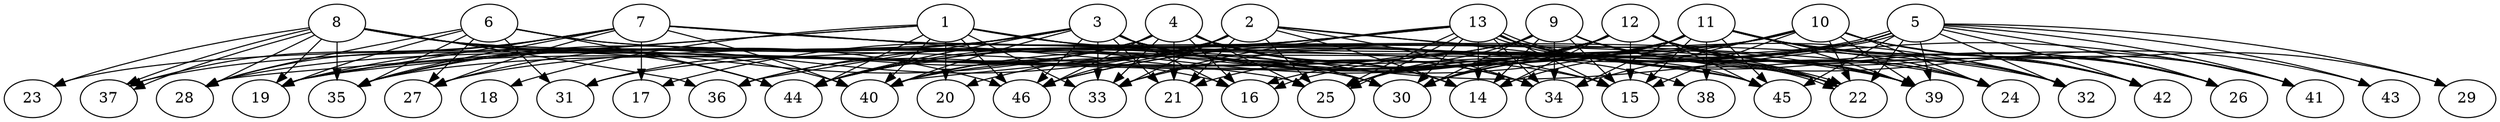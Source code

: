 // DAG (tier=3-complex, mode=data, n=46, ccr=0.516, fat=0.864, density=0.646, regular=0.316, jump=0.298, mindata=4194304, maxdata=33554432)
// DAG automatically generated by daggen at Sun Aug 24 16:33:35 2025
// /home/ermia/Project/Environments/daggen/bin/daggen --dot --ccr 0.516 --fat 0.864 --regular 0.316 --density 0.646 --jump 0.298 --mindata 4194304 --maxdata 33554432 -n 46 
digraph G {
  1 [size="17776788564885548", alpha="0.13", expect_size="8888394282442774"]
  1 -> 15 [size ="663118464155648"]
  1 -> 18 [size ="663118464155648"]
  1 -> 19 [size ="663118464155648"]
  1 -> 20 [size ="663118464155648"]
  1 -> 22 [size ="663118464155648"]
  1 -> 28 [size ="663118464155648"]
  1 -> 30 [size ="663118464155648"]
  1 -> 33 [size ="663118464155648"]
  1 -> 40 [size ="663118464155648"]
  1 -> 44 [size ="663118464155648"]
  1 -> 46 [size ="663118464155648"]
  2 [size="1880119005597975707648", alpha="0.14", expect_size="940059502798987853824"]
  2 -> 14 [size ="1218653424975872"]
  2 -> 21 [size ="1218653424975872"]
  2 -> 25 [size ="1218653424975872"]
  2 -> 32 [size ="1218653424975872"]
  2 -> 33 [size ="1218653424975872"]
  2 -> 34 [size ="1218653424975872"]
  2 -> 35 [size ="1218653424975872"]
  2 -> 36 [size ="1218653424975872"]
  2 -> 40 [size ="1218653424975872"]
  2 -> 45 [size ="1218653424975872"]
  2 -> 46 [size ="1218653424975872"]
  3 [size="68093663296357704", alpha="0.04", expect_size="34046831648178852"]
  3 -> 14 [size ="6321297642487808"]
  3 -> 16 [size ="6321297642487808"]
  3 -> 21 [size ="6321297642487808"]
  3 -> 22 [size ="6321297642487808"]
  3 -> 23 [size ="6321297642487808"]
  3 -> 27 [size ="6321297642487808"]
  3 -> 30 [size ="6321297642487808"]
  3 -> 33 [size ="6321297642487808"]
  3 -> 34 [size ="6321297642487808"]
  3 -> 35 [size ="6321297642487808"]
  3 -> 36 [size ="6321297642487808"]
  3 -> 39 [size ="6321297642487808"]
  3 -> 40 [size ="6321297642487808"]
  3 -> 44 [size ="6321297642487808"]
  3 -> 46 [size ="6321297642487808"]
  4 [size="1328296629245009408", alpha="0.12", expect_size="664148314622504704"]
  4 -> 14 [size ="540770280931328"]
  4 -> 16 [size ="540770280931328"]
  4 -> 19 [size ="540770280931328"]
  4 -> 21 [size ="540770280931328"]
  4 -> 25 [size ="540770280931328"]
  4 -> 31 [size ="540770280931328"]
  4 -> 33 [size ="540770280931328"]
  4 -> 34 [size ="540770280931328"]
  4 -> 38 [size ="540770280931328"]
  4 -> 41 [size ="540770280931328"]
  4 -> 44 [size ="540770280931328"]
  4 -> 46 [size ="540770280931328"]
  5 [size="36052330643272440479744", alpha="0.00", expect_size="18026165321636220239872"]
  5 -> 16 [size ="8730629340397568"]
  5 -> 16 [size ="8730629340397568"]
  5 -> 22 [size ="8730629340397568"]
  5 -> 26 [size ="8730629340397568"]
  5 -> 29 [size ="8730629340397568"]
  5 -> 30 [size ="8730629340397568"]
  5 -> 32 [size ="8730629340397568"]
  5 -> 39 [size ="8730629340397568"]
  5 -> 40 [size ="8730629340397568"]
  5 -> 41 [size ="8730629340397568"]
  5 -> 42 [size ="8730629340397568"]
  5 -> 43 [size ="8730629340397568"]
  5 -> 45 [size ="8730629340397568"]
  5 -> 46 [size ="8730629340397568"]
  6 [size="32136661558911783927808", alpha="0.06", expect_size="16068330779455891963904"]
  6 -> 15 [size ="8086436112760832"]
  6 -> 19 [size ="8086436112760832"]
  6 -> 27 [size ="8086436112760832"]
  6 -> 28 [size ="8086436112760832"]
  6 -> 31 [size ="8086436112760832"]
  6 -> 35 [size ="8086436112760832"]
  6 -> 39 [size ="8086436112760832"]
  6 -> 44 [size ="8086436112760832"]
  7 [size="88365645852706304", alpha="0.09", expect_size="44182822926353152"]
  7 -> 17 [size ="1489891682680832"]
  7 -> 19 [size ="1489891682680832"]
  7 -> 24 [size ="1489891682680832"]
  7 -> 25 [size ="1489891682680832"]
  7 -> 27 [size ="1489891682680832"]
  7 -> 28 [size ="1489891682680832"]
  7 -> 32 [size ="1489891682680832"]
  7 -> 35 [size ="1489891682680832"]
  7 -> 37 [size ="1489891682680832"]
  7 -> 40 [size ="1489891682680832"]
  7 -> 45 [size ="1489891682680832"]
  8 [size="14458535228638168", alpha="0.09", expect_size="7229267614319084"]
  8 -> 16 [size ="1175366194429952"]
  8 -> 19 [size ="1175366194429952"]
  8 -> 23 [size ="1175366194429952"]
  8 -> 28 [size ="1175366194429952"]
  8 -> 30 [size ="1175366194429952"]
  8 -> 35 [size ="1175366194429952"]
  8 -> 36 [size ="1175366194429952"]
  8 -> 37 [size ="1175366194429952"]
  8 -> 37 [size ="1175366194429952"]
  8 -> 40 [size ="1175366194429952"]
  8 -> 44 [size ="1175366194429952"]
  8 -> 46 [size ="1175366194429952"]
  9 [size="6459153411133663232", alpha="0.14", expect_size="3229576705566831616"]
  9 -> 14 [size ="2127932562604032"]
  9 -> 15 [size ="2127932562604032"]
  9 -> 19 [size ="2127932562604032"]
  9 -> 22 [size ="2127932562604032"]
  9 -> 24 [size ="2127932562604032"]
  9 -> 25 [size ="2127932562604032"]
  9 -> 30 [size ="2127932562604032"]
  9 -> 34 [size ="2127932562604032"]
  9 -> 35 [size ="2127932562604032"]
  9 -> 39 [size ="2127932562604032"]
  9 -> 43 [size ="2127932562604032"]
  10 [size="7079076123670782976", alpha="0.09", expect_size="3539538061835391488"]
  10 -> 14 [size ="4415605956411392"]
  10 -> 15 [size ="4415605956411392"]
  10 -> 22 [size ="4415605956411392"]
  10 -> 24 [size ="4415605956411392"]
  10 -> 26 [size ="4415605956411392"]
  10 -> 27 [size ="4415605956411392"]
  10 -> 29 [size ="4415605956411392"]
  10 -> 33 [size ="4415605956411392"]
  10 -> 34 [size ="4415605956411392"]
  10 -> 39 [size ="4415605956411392"]
  10 -> 41 [size ="4415605956411392"]
  10 -> 46 [size ="4415605956411392"]
  11 [size="5264009371336812544", alpha="0.13", expect_size="2632004685668406272"]
  11 -> 15 [size ="2772538962739200"]
  11 -> 24 [size ="2772538962739200"]
  11 -> 25 [size ="2772538962739200"]
  11 -> 26 [size ="2772538962739200"]
  11 -> 28 [size ="2772538962739200"]
  11 -> 30 [size ="2772538962739200"]
  11 -> 32 [size ="2772538962739200"]
  11 -> 34 [size ="2772538962739200"]
  11 -> 37 [size ="2772538962739200"]
  11 -> 38 [size ="2772538962739200"]
  11 -> 39 [size ="2772538962739200"]
  11 -> 41 [size ="2772538962739200"]
  11 -> 42 [size ="2772538962739200"]
  11 -> 44 [size ="2772538962739200"]
  11 -> 45 [size ="2772538962739200"]
  12 [size="101880248637175856", alpha="0.07", expect_size="50940124318587928"]
  12 -> 14 [size ="1820594895060992"]
  12 -> 15 [size ="1820594895060992"]
  12 -> 20 [size ="1820594895060992"]
  12 -> 21 [size ="1820594895060992"]
  12 -> 22 [size ="1820594895060992"]
  12 -> 24 [size ="1820594895060992"]
  12 -> 25 [size ="1820594895060992"]
  12 -> 26 [size ="1820594895060992"]
  12 -> 30 [size ="1820594895060992"]
  12 -> 32 [size ="1820594895060992"]
  12 -> 36 [size ="1820594895060992"]
  12 -> 39 [size ="1820594895060992"]
  12 -> 40 [size ="1820594895060992"]
  12 -> 42 [size ="1820594895060992"]
  12 -> 44 [size ="1820594895060992"]
  12 -> 45 [size ="1820594895060992"]
  13 [size="155144035635545664", alpha="0.08", expect_size="77572017817772832"]
  13 -> 14 [size ="2658742537551872"]
  13 -> 15 [size ="2658742537551872"]
  13 -> 17 [size ="2658742537551872"]
  13 -> 22 [size ="2658742537551872"]
  13 -> 22 [size ="2658742537551872"]
  13 -> 25 [size ="2658742537551872"]
  13 -> 25 [size ="2658742537551872"]
  13 -> 26 [size ="2658742537551872"]
  13 -> 30 [size ="2658742537551872"]
  13 -> 31 [size ="2658742537551872"]
  13 -> 33 [size ="2658742537551872"]
  13 -> 34 [size ="2658742537551872"]
  13 -> 39 [size ="2658742537551872"]
  13 -> 40 [size ="2658742537551872"]
  13 -> 42 [size ="2658742537551872"]
  13 -> 44 [size ="2658742537551872"]
  13 -> 45 [size ="2658742537551872"]
  14 [size="119035129142881920", alpha="0.14", expect_size="59517564571440960"]
  15 [size="15526957764783890432", alpha="0.03", expect_size="7763478882391945216"]
  16 [size="185344883768866848", alpha="0.03", expect_size="92672441884433424"]
  17 [size="124485126054244400", alpha="0.03", expect_size="62242563027122200"]
  18 [size="385231714837039552", alpha="0.12", expect_size="192615857418519776"]
  19 [size="19472820806372827332608", alpha="0.03", expect_size="9736410403186413666304"]
  20 [size="733267151180329856", alpha="0.12", expect_size="366633575590164928"]
  21 [size="2911758994722783232000", alpha="0.15", expect_size="1455879497361391616000"]
  22 [size="23119117215525240832000", alpha="0.14", expect_size="11559558607762620416000"]
  23 [size="3318339271193949896704", alpha="0.02", expect_size="1659169635596974948352"]
  24 [size="377203389234973507584", alpha="0.12", expect_size="188601694617486753792"]
  25 [size="165095833729415072", alpha="0.04", expect_size="82547916864707536"]
  26 [size="30825939418958280", alpha="0.01", expect_size="15412969709479140"]
  27 [size="34391330226112540", alpha="0.15", expect_size="17195665113056270"]
  28 [size="111480604282116416", alpha="0.16", expect_size="55740302141058208"]
  29 [size="8185427268729604931584", alpha="0.07", expect_size="4092713634364802465792"]
  30 [size="23193042800336684", alpha="0.09", expect_size="11596521400168342"]
  31 [size="9990598088109154304", alpha="0.13", expect_size="4995299044054577152"]
  32 [size="3726663359438799872", alpha="0.08", expect_size="1863331679719399936"]
  33 [size="21256805863190526164992", alpha="0.01", expect_size="10628402931595263082496"]
  34 [size="2487002296795683328", alpha="0.20", expect_size="1243501148397841664"]
  35 [size="2153324791083840000", alpha="0.17", expect_size="1076662395541920000"]
  36 [size="5063195882623578112", alpha="0.10", expect_size="2531597941311789056"]
  37 [size="5358581239190395027456", alpha="0.11", expect_size="2679290619595197513728"]
  38 [size="544822840126576001024", alpha="0.14", expect_size="272411420063288000512"]
  39 [size="248365431097245984", alpha="0.03", expect_size="124182715548622992"]
  40 [size="2165321995911688093696", alpha="0.02", expect_size="1082660997955844046848"]
  41 [size="3728723893624506368", alpha="0.00", expect_size="1864361946812253184"]
  42 [size="74498646943621776", alpha="0.19", expect_size="37249323471810888"]
  43 [size="6740143110001896448", alpha="0.09", expect_size="3370071555000948224"]
  44 [size="208886211908224736", alpha="0.05", expect_size="104443105954112368"]
  45 [size="202608348651925376", alpha="0.15", expect_size="101304174325962688"]
  46 [size="13733072283506776735744", alpha="0.10", expect_size="6866536141753388367872"]
}